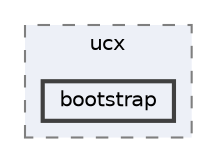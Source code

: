 digraph "/home/runner/work/realm/realm/realm-src/realm/ucx/bootstrap"
{
 // LATEX_PDF_SIZE
  bgcolor="transparent";
  edge [fontname=Helvetica,fontsize=10,labelfontname=Helvetica,labelfontsize=10];
  node [fontname=Helvetica,fontsize=10,shape=box,height=0.2,width=0.4];
  compound=true
  subgraph clusterdir_21d20d85319a3587f447ec4f59a7d803 {
    graph [ bgcolor="#edf0f7", pencolor="grey50", label="ucx", fontname=Helvetica,fontsize=10 style="filled,dashed", URL="dir_21d20d85319a3587f447ec4f59a7d803.html",tooltip=""]
  dir_57fc076dfb1205ee2b6e99bbe813bf20 [label="bootstrap", fillcolor="#edf0f7", color="grey25", style="filled,bold", URL="dir_57fc076dfb1205ee2b6e99bbe813bf20.html",tooltip=""];
  }
}
